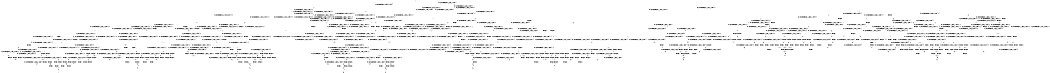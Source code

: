 digraph BCG {
size = "7, 10.5";
center = TRUE;
node [shape = circle];
0 [peripheries = 2];
0 -> 1 [label = "EX !0 !ATOMIC_EXCH_BRANCH (2, +1, TRUE, +0, 2, TRUE) !{}"];
0 -> 2 [label = "EX !2 !ATOMIC_EXCH_BRANCH (1, +0, FALSE, +0, 1, TRUE) !{}"];
0 -> 3 [label = "EX !1 !ATOMIC_EXCH_BRANCH (2, +0, FALSE, +0, 1, TRUE) !{}"];
1 -> 4 [label = "EX !2 !ATOMIC_EXCH_BRANCH (1, +0, FALSE, +0, 1, TRUE) !{0}"];
1 -> 5 [label = "EX !1 !ATOMIC_EXCH_BRANCH (2, +0, FALSE, +0, 1, FALSE) !{0}"];
1 -> 6 [label = "TERMINATE !0"];
2 -> 7 [label = "EX !2 !ATOMIC_EXCH_BRANCH (1, +0, FALSE, +0, 1, TRUE) !{0, 1, 2}"];
2 -> 8 [label = "EX !0 !ATOMIC_EXCH_BRANCH (2, +1, TRUE, +0, 2, TRUE) !{0, 1, 2}"];
2 -> 9 [label = "EX !1 !ATOMIC_EXCH_BRANCH (2, +0, FALSE, +0, 1, TRUE) !{0, 1, 2}"];
2 -> 10 [label = "EX !0 !ATOMIC_EXCH_BRANCH (2, +1, TRUE, +0, 2, TRUE) !{0, 1, 2}"];
3 -> 11 [label = "EX !1 !ATOMIC_EXCH_BRANCH (2, +0, FALSE, +0, 1, TRUE) !{0, 1}"];
3 -> 12 [label = "EX !0 !ATOMIC_EXCH_BRANCH (2, +1, TRUE, +0, 2, TRUE) !{0, 1}"];
3 -> 13 [label = "EX !2 !ATOMIC_EXCH_BRANCH (1, +0, FALSE, +0, 1, TRUE) !{0, 1}"];
3 -> 14 [label = "EX !0 !ATOMIC_EXCH_BRANCH (2, +1, TRUE, +0, 2, TRUE) !{0, 1}"];
4 -> 15 [label = "EX !2 !ATOMIC_EXCH_BRANCH (1, +0, FALSE, +0, 1, TRUE) !{0, 1, 2}"];
4 -> 16 [label = "EX !1 !ATOMIC_EXCH_BRANCH (2, +0, FALSE, +0, 1, FALSE) !{0, 1, 2}"];
4 -> 17 [label = "TERMINATE !0"];
5 -> 18 [label = "EX !1 !ATOMIC_EXCH_BRANCH (1, +1, TRUE, +0, 3, TRUE) !{0, 1}"];
5 -> 19 [label = "EX !2 !ATOMIC_EXCH_BRANCH (1, +0, FALSE, +0, 1, TRUE) !{0, 1}"];
5 -> 20 [label = "TERMINATE !0"];
6 -> 21 [label = "EX !2 !ATOMIC_EXCH_BRANCH (1, +0, FALSE, +0, 1, TRUE) !{}"];
6 -> 22 [label = "EX !1 !ATOMIC_EXCH_BRANCH (2, +0, FALSE, +0, 1, FALSE) !{}"];
7 -> 7 [label = "EX !2 !ATOMIC_EXCH_BRANCH (1, +0, FALSE, +0, 1, TRUE) !{0, 1, 2}"];
7 -> 8 [label = "EX !0 !ATOMIC_EXCH_BRANCH (2, +1, TRUE, +0, 2, TRUE) !{0, 1, 2}"];
7 -> 9 [label = "EX !1 !ATOMIC_EXCH_BRANCH (2, +0, FALSE, +0, 1, TRUE) !{0, 1, 2}"];
7 -> 10 [label = "EX !0 !ATOMIC_EXCH_BRANCH (2, +1, TRUE, +0, 2, TRUE) !{0, 1, 2}"];
8 -> 15 [label = "EX !2 !ATOMIC_EXCH_BRANCH (1, +0, FALSE, +0, 1, TRUE) !{0, 1, 2}"];
8 -> 16 [label = "EX !1 !ATOMIC_EXCH_BRANCH (2, +0, FALSE, +0, 1, FALSE) !{0, 1, 2}"];
8 -> 17 [label = "TERMINATE !0"];
9 -> 9 [label = "EX !1 !ATOMIC_EXCH_BRANCH (2, +0, FALSE, +0, 1, TRUE) !{0, 1, 2}"];
9 -> 23 [label = "EX !2 !ATOMIC_EXCH_BRANCH (1, +0, FALSE, +0, 1, TRUE) !{0, 1, 2}"];
9 -> 24 [label = "EX !0 !ATOMIC_EXCH_BRANCH (2, +1, TRUE, +0, 2, TRUE) !{0, 1, 2}"];
9 -> 25 [label = "EX !0 !ATOMIC_EXCH_BRANCH (2, +1, TRUE, +0, 2, TRUE) !{0, 1, 2}"];
10 -> 26 [label = "EX !1 !ATOMIC_EXCH_BRANCH (2, +0, FALSE, +0, 1, FALSE) !{0, 1, 2}"];
10 -> 27 [label = "EX !2 !ATOMIC_EXCH_BRANCH (1, +0, FALSE, +0, 1, TRUE) !{0, 1, 2}"];
10 -> 28 [label = "EX !1 !ATOMIC_EXCH_BRANCH (2, +0, FALSE, +0, 1, FALSE) !{0, 1, 2}"];
10 -> 29 [label = "TERMINATE !0"];
11 -> 11 [label = "EX !1 !ATOMIC_EXCH_BRANCH (2, +0, FALSE, +0, 1, TRUE) !{0, 1}"];
11 -> 12 [label = "EX !0 !ATOMIC_EXCH_BRANCH (2, +1, TRUE, +0, 2, TRUE) !{0, 1}"];
11 -> 13 [label = "EX !2 !ATOMIC_EXCH_BRANCH (1, +0, FALSE, +0, 1, TRUE) !{0, 1}"];
11 -> 14 [label = "EX !0 !ATOMIC_EXCH_BRANCH (2, +1, TRUE, +0, 2, TRUE) !{0, 1}"];
12 -> 30 [label = "EX !1 !ATOMIC_EXCH_BRANCH (2, +0, FALSE, +0, 1, FALSE) !{0, 1}"];
12 -> 31 [label = "EX !2 !ATOMIC_EXCH_BRANCH (1, +0, FALSE, +0, 1, TRUE) !{0, 1}"];
12 -> 32 [label = "TERMINATE !0"];
13 -> 9 [label = "EX !1 !ATOMIC_EXCH_BRANCH (2, +0, FALSE, +0, 1, TRUE) !{0, 1, 2}"];
13 -> 23 [label = "EX !2 !ATOMIC_EXCH_BRANCH (1, +0, FALSE, +0, 1, TRUE) !{0, 1, 2}"];
13 -> 24 [label = "EX !0 !ATOMIC_EXCH_BRANCH (2, +1, TRUE, +0, 2, TRUE) !{0, 1, 2}"];
13 -> 25 [label = "EX !0 !ATOMIC_EXCH_BRANCH (2, +1, TRUE, +0, 2, TRUE) !{0, 1, 2}"];
14 -> 33 [label = "EX !1 !ATOMIC_EXCH_BRANCH (2, +0, FALSE, +0, 1, FALSE) !{0, 1}"];
14 -> 34 [label = "EX !1 !ATOMIC_EXCH_BRANCH (2, +0, FALSE, +0, 1, FALSE) !{0, 1}"];
14 -> 35 [label = "EX !2 !ATOMIC_EXCH_BRANCH (1, +0, FALSE, +0, 1, TRUE) !{0, 1}"];
14 -> 36 [label = "TERMINATE !0"];
15 -> 15 [label = "EX !2 !ATOMIC_EXCH_BRANCH (1, +0, FALSE, +0, 1, TRUE) !{0, 1, 2}"];
15 -> 16 [label = "EX !1 !ATOMIC_EXCH_BRANCH (2, +0, FALSE, +0, 1, FALSE) !{0, 1, 2}"];
15 -> 17 [label = "TERMINATE !0"];
16 -> 37 [label = "EX !1 !ATOMIC_EXCH_BRANCH (1, +1, TRUE, +0, 3, TRUE) !{0, 1, 2}"];
16 -> 38 [label = "EX !2 !ATOMIC_EXCH_BRANCH (1, +0, FALSE, +0, 1, TRUE) !{0, 1, 2}"];
16 -> 39 [label = "TERMINATE !0"];
17 -> 40 [label = "EX !2 !ATOMIC_EXCH_BRANCH (1, +0, FALSE, +0, 1, TRUE) !{1, 2}"];
17 -> 41 [label = "EX !1 !ATOMIC_EXCH_BRANCH (2, +0, FALSE, +0, 1, FALSE) !{1, 2}"];
17 -> 42 [label = "EX !1 !ATOMIC_EXCH_BRANCH (2, +0, FALSE, +0, 1, FALSE) !{1, 2}"];
18 -> 43 [label = "EX !2 !ATOMIC_EXCH_BRANCH (1, +0, FALSE, +0, 1, FALSE) !{0, 1}"];
18 -> 44 [label = "TERMINATE !0"];
18 -> 45 [label = "TERMINATE !1"];
19 -> 37 [label = "EX !1 !ATOMIC_EXCH_BRANCH (1, +1, TRUE, +0, 3, TRUE) !{0, 1, 2}"];
19 -> 38 [label = "EX !2 !ATOMIC_EXCH_BRANCH (1, +0, FALSE, +0, 1, TRUE) !{0, 1, 2}"];
19 -> 39 [label = "TERMINATE !0"];
20 -> 46 [label = "EX !1 !ATOMIC_EXCH_BRANCH (1, +1, TRUE, +0, 3, TRUE) !{1}"];
20 -> 47 [label = "EX !2 !ATOMIC_EXCH_BRANCH (1, +0, FALSE, +0, 1, TRUE) !{1}"];
20 -> 48 [label = "EX !1 !ATOMIC_EXCH_BRANCH (1, +1, TRUE, +0, 3, TRUE) !{1}"];
21 -> 40 [label = "EX !2 !ATOMIC_EXCH_BRANCH (1, +0, FALSE, +0, 1, TRUE) !{1, 2}"];
21 -> 41 [label = "EX !1 !ATOMIC_EXCH_BRANCH (2, +0, FALSE, +0, 1, FALSE) !{1, 2}"];
21 -> 42 [label = "EX !1 !ATOMIC_EXCH_BRANCH (2, +0, FALSE, +0, 1, FALSE) !{1, 2}"];
22 -> 46 [label = "EX !1 !ATOMIC_EXCH_BRANCH (1, +1, TRUE, +0, 3, TRUE) !{1}"];
22 -> 47 [label = "EX !2 !ATOMIC_EXCH_BRANCH (1, +0, FALSE, +0, 1, TRUE) !{1}"];
22 -> 48 [label = "EX !1 !ATOMIC_EXCH_BRANCH (1, +1, TRUE, +0, 3, TRUE) !{1}"];
23 -> 9 [label = "EX !1 !ATOMIC_EXCH_BRANCH (2, +0, FALSE, +0, 1, TRUE) !{0, 1, 2}"];
23 -> 23 [label = "EX !2 !ATOMIC_EXCH_BRANCH (1, +0, FALSE, +0, 1, TRUE) !{0, 1, 2}"];
23 -> 24 [label = "EX !0 !ATOMIC_EXCH_BRANCH (2, +1, TRUE, +0, 2, TRUE) !{0, 1, 2}"];
23 -> 25 [label = "EX !0 !ATOMIC_EXCH_BRANCH (2, +1, TRUE, +0, 2, TRUE) !{0, 1, 2}"];
24 -> 16 [label = "EX !1 !ATOMIC_EXCH_BRANCH (2, +0, FALSE, +0, 1, FALSE) !{0, 1, 2}"];
24 -> 49 [label = "EX !2 !ATOMIC_EXCH_BRANCH (1, +0, FALSE, +0, 1, TRUE) !{0, 1, 2}"];
24 -> 50 [label = "TERMINATE !0"];
25 -> 26 [label = "EX !1 !ATOMIC_EXCH_BRANCH (2, +0, FALSE, +0, 1, FALSE) !{0, 1, 2}"];
25 -> 28 [label = "EX !1 !ATOMIC_EXCH_BRANCH (2, +0, FALSE, +0, 1, FALSE) !{0, 1, 2}"];
25 -> 51 [label = "EX !2 !ATOMIC_EXCH_BRANCH (1, +0, FALSE, +0, 1, TRUE) !{0, 1, 2}"];
25 -> 52 [label = "TERMINATE !0"];
26 -> 53 [label = "EX !2 !ATOMIC_EXCH_BRANCH (1, +0, FALSE, +0, 1, TRUE) !{0, 1, 2}"];
26 -> 54 [label = "EX !1 !ATOMIC_EXCH_BRANCH (1, +1, TRUE, +0, 3, TRUE) !{0, 1, 2}"];
26 -> 55 [label = "EX !2 !ATOMIC_EXCH_BRANCH (1, +0, FALSE, +0, 1, TRUE) !{0, 1, 2}"];
26 -> 56 [label = "TERMINATE !0"];
27 -> 26 [label = "EX !1 !ATOMIC_EXCH_BRANCH (2, +0, FALSE, +0, 1, FALSE) !{0, 1, 2}"];
27 -> 27 [label = "EX !2 !ATOMIC_EXCH_BRANCH (1, +0, FALSE, +0, 1, TRUE) !{0, 1, 2}"];
27 -> 28 [label = "EX !1 !ATOMIC_EXCH_BRANCH (2, +0, FALSE, +0, 1, FALSE) !{0, 1, 2}"];
27 -> 29 [label = "TERMINATE !0"];
28 -> 54 [label = "EX !1 !ATOMIC_EXCH_BRANCH (1, +1, TRUE, +0, 3, TRUE) !{0, 1, 2}"];
28 -> 57 [label = "EX !1 !ATOMIC_EXCH_BRANCH (1, +1, TRUE, +0, 3, TRUE) !{0, 1, 2}"];
28 -> 58 [label = "EX !2 !ATOMIC_EXCH_BRANCH (1, +0, FALSE, +0, 1, TRUE) !{0, 1, 2}"];
28 -> 59 [label = "TERMINATE !0"];
29 -> 60 [label = "EX !2 !ATOMIC_EXCH_BRANCH (1, +0, FALSE, +0, 1, TRUE) !{1, 2}"];
29 -> 61 [label = "EX !1 !ATOMIC_EXCH_BRANCH (2, +0, FALSE, +0, 1, FALSE) !{1, 2}"];
30 -> 18 [label = "EX !1 !ATOMIC_EXCH_BRANCH (1, +1, TRUE, +0, 3, TRUE) !{0, 1}"];
30 -> 19 [label = "EX !2 !ATOMIC_EXCH_BRANCH (1, +0, FALSE, +0, 1, TRUE) !{0, 1}"];
30 -> 20 [label = "TERMINATE !0"];
31 -> 16 [label = "EX !1 !ATOMIC_EXCH_BRANCH (2, +0, FALSE, +0, 1, FALSE) !{0, 1, 2}"];
31 -> 49 [label = "EX !2 !ATOMIC_EXCH_BRANCH (1, +0, FALSE, +0, 1, TRUE) !{0, 1, 2}"];
31 -> 50 [label = "TERMINATE !0"];
32 -> 62 [label = "EX !1 !ATOMIC_EXCH_BRANCH (2, +0, FALSE, +0, 1, FALSE) !{1}"];
32 -> 63 [label = "EX !2 !ATOMIC_EXCH_BRANCH (1, +0, FALSE, +0, 1, TRUE) !{1}"];
32 -> 64 [label = "EX !1 !ATOMIC_EXCH_BRANCH (2, +0, FALSE, +0, 1, FALSE) !{1}"];
33 -> 65 [label = "EX !1 !ATOMIC_EXCH_BRANCH (1, +1, TRUE, +0, 3, TRUE) !{0, 1}"];
33 -> 66 [label = "EX !2 !ATOMIC_EXCH_BRANCH (1, +0, FALSE, +0, 1, TRUE) !{0, 1}"];
33 -> 67 [label = "TERMINATE !0"];
34 -> 65 [label = "EX !1 !ATOMIC_EXCH_BRANCH (1, +1, TRUE, +0, 3, TRUE) !{0, 1}"];
34 -> 68 [label = "EX !1 !ATOMIC_EXCH_BRANCH (1, +1, TRUE, +0, 3, TRUE) !{0, 1}"];
34 -> 69 [label = "EX !2 !ATOMIC_EXCH_BRANCH (1, +0, FALSE, +0, 1, TRUE) !{0, 1}"];
34 -> 70 [label = "TERMINATE !0"];
35 -> 71 [label = "EX !1 !ATOMIC_EXCH_BRANCH (2, +0, FALSE, +0, 1, FALSE) !{0, 1, 2}"];
35 -> 72 [label = "EX !2 !ATOMIC_EXCH_BRANCH (1, +0, FALSE, +0, 1, TRUE) !{0, 1, 2}"];
35 -> 73 [label = "TERMINATE !0"];
36 -> 74 [label = "EX !1 !ATOMIC_EXCH_BRANCH (2, +0, FALSE, +0, 1, FALSE) !{1}"];
36 -> 75 [label = "EX !2 !ATOMIC_EXCH_BRANCH (1, +0, FALSE, +0, 1, TRUE) !{1}"];
37 -> 76 [label = "EX !2 !ATOMIC_EXCH_BRANCH (1, +0, FALSE, +0, 1, FALSE) !{0, 1, 2}"];
37 -> 77 [label = "TERMINATE !0"];
37 -> 78 [label = "TERMINATE !1"];
38 -> 37 [label = "EX !1 !ATOMIC_EXCH_BRANCH (1, +1, TRUE, +0, 3, TRUE) !{0, 1, 2}"];
38 -> 38 [label = "EX !2 !ATOMIC_EXCH_BRANCH (1, +0, FALSE, +0, 1, TRUE) !{0, 1, 2}"];
38 -> 39 [label = "TERMINATE !0"];
39 -> 79 [label = "EX !1 !ATOMIC_EXCH_BRANCH (1, +1, TRUE, +0, 3, TRUE) !{1, 2}"];
39 -> 80 [label = "EX !2 !ATOMIC_EXCH_BRANCH (1, +0, FALSE, +0, 1, TRUE) !{1, 2}"];
39 -> 81 [label = "EX !1 !ATOMIC_EXCH_BRANCH (1, +1, TRUE, +0, 3, TRUE) !{1, 2}"];
40 -> 40 [label = "EX !2 !ATOMIC_EXCH_BRANCH (1, +0, FALSE, +0, 1, TRUE) !{1, 2}"];
40 -> 41 [label = "EX !1 !ATOMIC_EXCH_BRANCH (2, +0, FALSE, +0, 1, FALSE) !{1, 2}"];
40 -> 42 [label = "EX !1 !ATOMIC_EXCH_BRANCH (2, +0, FALSE, +0, 1, FALSE) !{1, 2}"];
41 -> 79 [label = "EX !1 !ATOMIC_EXCH_BRANCH (1, +1, TRUE, +0, 3, TRUE) !{1, 2}"];
41 -> 80 [label = "EX !2 !ATOMIC_EXCH_BRANCH (1, +0, FALSE, +0, 1, TRUE) !{1, 2}"];
41 -> 81 [label = "EX !1 !ATOMIC_EXCH_BRANCH (1, +1, TRUE, +0, 3, TRUE) !{1, 2}"];
42 -> 82 [label = "EX !2 !ATOMIC_EXCH_BRANCH (1, +0, FALSE, +0, 1, TRUE) !{1, 2}"];
42 -> 81 [label = "EX !1 !ATOMIC_EXCH_BRANCH (1, +1, TRUE, +0, 3, TRUE) !{1, 2}"];
42 -> 83 [label = "EX !2 !ATOMIC_EXCH_BRANCH (1, +0, FALSE, +0, 1, TRUE) !{1, 2}"];
43 -> 84 [label = "TERMINATE !0"];
43 -> 85 [label = "TERMINATE !2"];
43 -> 86 [label = "TERMINATE !1"];
44 -> 87 [label = "EX !2 !ATOMIC_EXCH_BRANCH (1, +0, FALSE, +0, 1, FALSE) !{1}"];
44 -> 88 [label = "TERMINATE !1"];
45 -> 89 [label = "EX !2 !ATOMIC_EXCH_BRANCH (1, +0, FALSE, +0, 1, FALSE) !{0}"];
45 -> 88 [label = "TERMINATE !0"];
46 -> 87 [label = "EX !2 !ATOMIC_EXCH_BRANCH (1, +0, FALSE, +0, 1, FALSE) !{1}"];
46 -> 88 [label = "TERMINATE !1"];
47 -> 79 [label = "EX !1 !ATOMIC_EXCH_BRANCH (1, +1, TRUE, +0, 3, TRUE) !{1, 2}"];
47 -> 80 [label = "EX !2 !ATOMIC_EXCH_BRANCH (1, +0, FALSE, +0, 1, TRUE) !{1, 2}"];
47 -> 81 [label = "EX !1 !ATOMIC_EXCH_BRANCH (1, +1, TRUE, +0, 3, TRUE) !{1, 2}"];
48 -> 90 [label = "EX !2 !ATOMIC_EXCH_BRANCH (1, +0, FALSE, +0, 1, FALSE) !{1}"];
48 -> 91 [label = "TERMINATE !1"];
49 -> 16 [label = "EX !1 !ATOMIC_EXCH_BRANCH (2, +0, FALSE, +0, 1, FALSE) !{0, 1, 2}"];
49 -> 49 [label = "EX !2 !ATOMIC_EXCH_BRANCH (1, +0, FALSE, +0, 1, TRUE) !{0, 1, 2}"];
49 -> 50 [label = "TERMINATE !0"];
50 -> 41 [label = "EX !1 !ATOMIC_EXCH_BRANCH (2, +0, FALSE, +0, 1, FALSE) !{1, 2}"];
50 -> 92 [label = "EX !2 !ATOMIC_EXCH_BRANCH (1, +0, FALSE, +0, 1, TRUE) !{1, 2}"];
50 -> 42 [label = "EX !1 !ATOMIC_EXCH_BRANCH (2, +0, FALSE, +0, 1, FALSE) !{1, 2}"];
51 -> 26 [label = "EX !1 !ATOMIC_EXCH_BRANCH (2, +0, FALSE, +0, 1, FALSE) !{0, 1, 2}"];
51 -> 28 [label = "EX !1 !ATOMIC_EXCH_BRANCH (2, +0, FALSE, +0, 1, FALSE) !{0, 1, 2}"];
51 -> 51 [label = "EX !2 !ATOMIC_EXCH_BRANCH (1, +0, FALSE, +0, 1, TRUE) !{0, 1, 2}"];
51 -> 52 [label = "TERMINATE !0"];
52 -> 61 [label = "EX !1 !ATOMIC_EXCH_BRANCH (2, +0, FALSE, +0, 1, FALSE) !{1, 2}"];
52 -> 93 [label = "EX !2 !ATOMIC_EXCH_BRANCH (1, +0, FALSE, +0, 1, TRUE) !{1, 2}"];
53 -> 94 [label = "EX !1 !ATOMIC_EXCH_BRANCH (1, +1, TRUE, +0, 3, TRUE) !{0, 1, 2}"];
53 -> 53 [label = "EX !2 !ATOMIC_EXCH_BRANCH (1, +0, FALSE, +0, 1, TRUE) !{0, 1, 2}"];
53 -> 95 [label = "TERMINATE !0"];
54 -> 96 [label = "EX !2 !ATOMIC_EXCH_BRANCH (1, +0, FALSE, +0, 1, FALSE) !{0, 1, 2}"];
54 -> 97 [label = "EX !2 !ATOMIC_EXCH_BRANCH (1, +0, FALSE, +0, 1, FALSE) !{0, 1, 2}"];
54 -> 98 [label = "TERMINATE !0"];
54 -> 99 [label = "TERMINATE !1"];
55 -> 53 [label = "EX !2 !ATOMIC_EXCH_BRANCH (1, +0, FALSE, +0, 1, TRUE) !{0, 1, 2}"];
55 -> 54 [label = "EX !1 !ATOMIC_EXCH_BRANCH (1, +1, TRUE, +0, 3, TRUE) !{0, 1, 2}"];
55 -> 55 [label = "EX !2 !ATOMIC_EXCH_BRANCH (1, +0, FALSE, +0, 1, TRUE) !{0, 1, 2}"];
55 -> 56 [label = "TERMINATE !0"];
56 -> 100 [label = "EX !1 !ATOMIC_EXCH_BRANCH (1, +1, TRUE, +0, 3, TRUE) !{1, 2}"];
56 -> 101 [label = "EX !2 !ATOMIC_EXCH_BRANCH (1, +0, FALSE, +0, 1, TRUE) !{1, 2}"];
57 -> 102 [label = "EX !2 !ATOMIC_EXCH_BRANCH (1, +0, FALSE, +0, 1, FALSE) !{0, 1, 2}"];
57 -> 103 [label = "TERMINATE !0"];
57 -> 104 [label = "TERMINATE !1"];
58 -> 54 [label = "EX !1 !ATOMIC_EXCH_BRANCH (1, +1, TRUE, +0, 3, TRUE) !{0, 1, 2}"];
58 -> 57 [label = "EX !1 !ATOMIC_EXCH_BRANCH (1, +1, TRUE, +0, 3, TRUE) !{0, 1, 2}"];
58 -> 58 [label = "EX !2 !ATOMIC_EXCH_BRANCH (1, +0, FALSE, +0, 1, TRUE) !{0, 1, 2}"];
58 -> 59 [label = "TERMINATE !0"];
59 -> 105 [label = "EX !1 !ATOMIC_EXCH_BRANCH (1, +1, TRUE, +0, 3, TRUE) !{1, 2}"];
59 -> 106 [label = "EX !2 !ATOMIC_EXCH_BRANCH (1, +0, FALSE, +0, 1, TRUE) !{1, 2}"];
60 -> 60 [label = "EX !2 !ATOMIC_EXCH_BRANCH (1, +0, FALSE, +0, 1, TRUE) !{1, 2}"];
60 -> 61 [label = "EX !1 !ATOMIC_EXCH_BRANCH (2, +0, FALSE, +0, 1, FALSE) !{1, 2}"];
61 -> 105 [label = "EX !1 !ATOMIC_EXCH_BRANCH (1, +1, TRUE, +0, 3, TRUE) !{1, 2}"];
61 -> 106 [label = "EX !2 !ATOMIC_EXCH_BRANCH (1, +0, FALSE, +0, 1, TRUE) !{1, 2}"];
62 -> 46 [label = "EX !1 !ATOMIC_EXCH_BRANCH (1, +1, TRUE, +0, 3, TRUE) !{1}"];
62 -> 47 [label = "EX !2 !ATOMIC_EXCH_BRANCH (1, +0, FALSE, +0, 1, TRUE) !{1}"];
62 -> 48 [label = "EX !1 !ATOMIC_EXCH_BRANCH (1, +1, TRUE, +0, 3, TRUE) !{1}"];
63 -> 41 [label = "EX !1 !ATOMIC_EXCH_BRANCH (2, +0, FALSE, +0, 1, FALSE) !{1, 2}"];
63 -> 92 [label = "EX !2 !ATOMIC_EXCH_BRANCH (1, +0, FALSE, +0, 1, TRUE) !{1, 2}"];
63 -> 42 [label = "EX !1 !ATOMIC_EXCH_BRANCH (2, +0, FALSE, +0, 1, FALSE) !{1, 2}"];
64 -> 107 [label = "EX !2 !ATOMIC_EXCH_BRANCH (1, +0, FALSE, +0, 1, TRUE) !{1}"];
64 -> 48 [label = "EX !1 !ATOMIC_EXCH_BRANCH (1, +1, TRUE, +0, 3, TRUE) !{1}"];
65 -> 108 [label = "EX !2 !ATOMIC_EXCH_BRANCH (1, +0, FALSE, +0, 1, FALSE) !{0, 1}"];
65 -> 109 [label = "TERMINATE !0"];
65 -> 110 [label = "TERMINATE !1"];
66 -> 111 [label = "EX !1 !ATOMIC_EXCH_BRANCH (1, +1, TRUE, +0, 3, TRUE) !{0, 1, 2}"];
66 -> 112 [label = "EX !2 !ATOMIC_EXCH_BRANCH (1, +0, FALSE, +0, 1, TRUE) !{0, 1, 2}"];
66 -> 113 [label = "TERMINATE !0"];
67 -> 114 [label = "EX !1 !ATOMIC_EXCH_BRANCH (1, +1, TRUE, +0, 3, TRUE) !{1}"];
67 -> 115 [label = "EX !2 !ATOMIC_EXCH_BRANCH (1, +0, FALSE, +0, 1, TRUE) !{1}"];
68 -> 116 [label = "EX !2 !ATOMIC_EXCH_BRANCH (1, +0, FALSE, +0, 1, FALSE) !{0, 1}"];
68 -> 117 [label = "TERMINATE !0"];
68 -> 118 [label = "TERMINATE !1"];
69 -> 119 [label = "EX !1 !ATOMIC_EXCH_BRANCH (1, +1, TRUE, +0, 3, TRUE) !{0, 1, 2}"];
69 -> 120 [label = "EX !2 !ATOMIC_EXCH_BRANCH (1, +0, FALSE, +0, 1, TRUE) !{0, 1, 2}"];
69 -> 121 [label = "TERMINATE !0"];
70 -> 122 [label = "EX !1 !ATOMIC_EXCH_BRANCH (1, +1, TRUE, +0, 3, TRUE) !{1}"];
70 -> 123 [label = "EX !2 !ATOMIC_EXCH_BRANCH (1, +0, FALSE, +0, 1, TRUE) !{1}"];
71 -> 119 [label = "EX !1 !ATOMIC_EXCH_BRANCH (1, +1, TRUE, +0, 3, TRUE) !{0, 1, 2}"];
71 -> 120 [label = "EX !2 !ATOMIC_EXCH_BRANCH (1, +0, FALSE, +0, 1, TRUE) !{0, 1, 2}"];
71 -> 121 [label = "TERMINATE !0"];
72 -> 71 [label = "EX !1 !ATOMIC_EXCH_BRANCH (2, +0, FALSE, +0, 1, FALSE) !{0, 1, 2}"];
72 -> 72 [label = "EX !2 !ATOMIC_EXCH_BRANCH (1, +0, FALSE, +0, 1, TRUE) !{0, 1, 2}"];
72 -> 73 [label = "TERMINATE !0"];
73 -> 124 [label = "EX !1 !ATOMIC_EXCH_BRANCH (2, +0, FALSE, +0, 1, FALSE) !{1, 2}"];
73 -> 125 [label = "EX !2 !ATOMIC_EXCH_BRANCH (1, +0, FALSE, +0, 1, TRUE) !{1, 2}"];
74 -> 122 [label = "EX !1 !ATOMIC_EXCH_BRANCH (1, +1, TRUE, +0, 3, TRUE) !{1}"];
74 -> 123 [label = "EX !2 !ATOMIC_EXCH_BRANCH (1, +0, FALSE, +0, 1, TRUE) !{1}"];
75 -> 124 [label = "EX !1 !ATOMIC_EXCH_BRANCH (2, +0, FALSE, +0, 1, FALSE) !{1, 2}"];
75 -> 125 [label = "EX !2 !ATOMIC_EXCH_BRANCH (1, +0, FALSE, +0, 1, TRUE) !{1, 2}"];
76 -> 84 [label = "TERMINATE !0"];
76 -> 85 [label = "TERMINATE !2"];
76 -> 86 [label = "TERMINATE !1"];
77 -> 126 [label = "EX !2 !ATOMIC_EXCH_BRANCH (1, +0, FALSE, +0, 1, FALSE) !{1, 2}"];
77 -> 127 [label = "TERMINATE !1"];
78 -> 128 [label = "EX !2 !ATOMIC_EXCH_BRANCH (1, +0, FALSE, +0, 1, FALSE) !{0, 2}"];
78 -> 127 [label = "TERMINATE !0"];
79 -> 126 [label = "EX !2 !ATOMIC_EXCH_BRANCH (1, +0, FALSE, +0, 1, FALSE) !{1, 2}"];
79 -> 127 [label = "TERMINATE !1"];
80 -> 79 [label = "EX !1 !ATOMIC_EXCH_BRANCH (1, +1, TRUE, +0, 3, TRUE) !{1, 2}"];
80 -> 80 [label = "EX !2 !ATOMIC_EXCH_BRANCH (1, +0, FALSE, +0, 1, TRUE) !{1, 2}"];
80 -> 81 [label = "EX !1 !ATOMIC_EXCH_BRANCH (1, +1, TRUE, +0, 3, TRUE) !{1, 2}"];
81 -> 129 [label = "EX !2 !ATOMIC_EXCH_BRANCH (1, +0, FALSE, +0, 1, FALSE) !{1, 2}"];
81 -> 130 [label = "EX !2 !ATOMIC_EXCH_BRANCH (1, +0, FALSE, +0, 1, FALSE) !{1, 2}"];
81 -> 131 [label = "TERMINATE !1"];
82 -> 132 [label = "EX !1 !ATOMIC_EXCH_BRANCH (1, +1, TRUE, +0, 3, TRUE) !{1, 2}"];
82 -> 82 [label = "EX !2 !ATOMIC_EXCH_BRANCH (1, +0, FALSE, +0, 1, TRUE) !{1, 2}"];
82 -> 81 [label = "EX !1 !ATOMIC_EXCH_BRANCH (1, +1, TRUE, +0, 3, TRUE) !{1, 2}"];
83 -> 82 [label = "EX !2 !ATOMIC_EXCH_BRANCH (1, +0, FALSE, +0, 1, TRUE) !{1, 2}"];
83 -> 81 [label = "EX !1 !ATOMIC_EXCH_BRANCH (1, +1, TRUE, +0, 3, TRUE) !{1, 2}"];
83 -> 83 [label = "EX !2 !ATOMIC_EXCH_BRANCH (1, +0, FALSE, +0, 1, TRUE) !{1, 2}"];
84 -> 133 [label = "TERMINATE !2"];
84 -> 134 [label = "TERMINATE !1"];
85 -> 133 [label = "TERMINATE !0"];
85 -> 135 [label = "TERMINATE !1"];
86 -> 134 [label = "TERMINATE !0"];
86 -> 135 [label = "TERMINATE !2"];
87 -> 133 [label = "TERMINATE !2"];
87 -> 134 [label = "TERMINATE !1"];
88 -> 136 [label = "EX !2 !ATOMIC_EXCH_BRANCH (1, +0, FALSE, +0, 1, FALSE) !{}"];
89 -> 134 [label = "TERMINATE !0"];
89 -> 135 [label = "TERMINATE !2"];
90 -> 137 [label = "TERMINATE !2"];
90 -> 138 [label = "TERMINATE !1"];
91 -> 139 [label = "EX !2 !ATOMIC_EXCH_BRANCH (1, +0, FALSE, +0, 1, FALSE) !{}"];
92 -> 41 [label = "EX !1 !ATOMIC_EXCH_BRANCH (2, +0, FALSE, +0, 1, FALSE) !{1, 2}"];
92 -> 92 [label = "EX !2 !ATOMIC_EXCH_BRANCH (1, +0, FALSE, +0, 1, TRUE) !{1, 2}"];
92 -> 42 [label = "EX !1 !ATOMIC_EXCH_BRANCH (2, +0, FALSE, +0, 1, FALSE) !{1, 2}"];
93 -> 61 [label = "EX !1 !ATOMIC_EXCH_BRANCH (2, +0, FALSE, +0, 1, FALSE) !{1, 2}"];
93 -> 93 [label = "EX !2 !ATOMIC_EXCH_BRANCH (1, +0, FALSE, +0, 1, TRUE) !{1, 2}"];
94 -> 96 [label = "EX !2 !ATOMIC_EXCH_BRANCH (1, +0, FALSE, +0, 1, FALSE) !{0, 1, 2}"];
94 -> 140 [label = "TERMINATE !0"];
94 -> 141 [label = "TERMINATE !1"];
95 -> 142 [label = "EX !1 !ATOMIC_EXCH_BRANCH (1, +1, TRUE, +0, 3, TRUE) !{1, 2}"];
95 -> 143 [label = "EX !2 !ATOMIC_EXCH_BRANCH (1, +0, FALSE, +0, 1, TRUE) !{1, 2}"];
96 -> 144 [label = "TERMINATE !0"];
96 -> 145 [label = "TERMINATE !2"];
96 -> 146 [label = "TERMINATE !1"];
97 -> 147 [label = "TERMINATE !0"];
97 -> 148 [label = "TERMINATE !2"];
97 -> 149 [label = "TERMINATE !1"];
98 -> 150 [label = "EX !2 !ATOMIC_EXCH_BRANCH (1, +0, FALSE, +0, 1, FALSE) !{1, 2}"];
98 -> 151 [label = "TERMINATE !1"];
99 -> 152 [label = "EX !2 !ATOMIC_EXCH_BRANCH (1, +0, FALSE, +0, 1, FALSE) !{0, 2}"];
99 -> 151 [label = "TERMINATE !0"];
100 -> 150 [label = "EX !2 !ATOMIC_EXCH_BRANCH (1, +0, FALSE, +0, 1, FALSE) !{1, 2}"];
100 -> 151 [label = "TERMINATE !1"];
101 -> 100 [label = "EX !1 !ATOMIC_EXCH_BRANCH (1, +1, TRUE, +0, 3, TRUE) !{1, 2}"];
101 -> 101 [label = "EX !2 !ATOMIC_EXCH_BRANCH (1, +0, FALSE, +0, 1, TRUE) !{1, 2}"];
102 -> 153 [label = "TERMINATE !0"];
102 -> 154 [label = "TERMINATE !2"];
102 -> 155 [label = "TERMINATE !1"];
103 -> 156 [label = "EX !2 !ATOMIC_EXCH_BRANCH (1, +0, FALSE, +0, 1, FALSE) !{1, 2}"];
103 -> 157 [label = "TERMINATE !1"];
104 -> 158 [label = "EX !2 !ATOMIC_EXCH_BRANCH (1, +0, FALSE, +0, 1, FALSE) !{0, 2}"];
104 -> 157 [label = "TERMINATE !0"];
105 -> 156 [label = "EX !2 !ATOMIC_EXCH_BRANCH (1, +0, FALSE, +0, 1, FALSE) !{1, 2}"];
105 -> 157 [label = "TERMINATE !1"];
106 -> 105 [label = "EX !1 !ATOMIC_EXCH_BRANCH (1, +1, TRUE, +0, 3, TRUE) !{1, 2}"];
106 -> 106 [label = "EX !2 !ATOMIC_EXCH_BRANCH (1, +0, FALSE, +0, 1, TRUE) !{1, 2}"];
107 -> 159 [label = "EX !1 !ATOMIC_EXCH_BRANCH (1, +1, TRUE, +0, 3, TRUE) !{1, 2}"];
107 -> 160 [label = "EX !2 !ATOMIC_EXCH_BRANCH (1, +0, FALSE, +0, 1, TRUE) !{1, 2}"];
108 -> 161 [label = "TERMINATE !0"];
108 -> 162 [label = "TERMINATE !2"];
108 -> 163 [label = "TERMINATE !1"];
109 -> 164 [label = "EX !2 !ATOMIC_EXCH_BRANCH (1, +0, FALSE, +0, 1, FALSE) !{1}"];
109 -> 165 [label = "TERMINATE !1"];
110 -> 166 [label = "EX !2 !ATOMIC_EXCH_BRANCH (1, +0, FALSE, +0, 1, FALSE) !{0}"];
110 -> 165 [label = "TERMINATE !0"];
111 -> 167 [label = "EX !2 !ATOMIC_EXCH_BRANCH (1, +0, FALSE, +0, 1, FALSE) !{0, 1, 2}"];
111 -> 168 [label = "TERMINATE !0"];
111 -> 169 [label = "TERMINATE !1"];
112 -> 111 [label = "EX !1 !ATOMIC_EXCH_BRANCH (1, +1, TRUE, +0, 3, TRUE) !{0, 1, 2}"];
112 -> 112 [label = "EX !2 !ATOMIC_EXCH_BRANCH (1, +0, FALSE, +0, 1, TRUE) !{0, 1, 2}"];
112 -> 113 [label = "TERMINATE !0"];
113 -> 170 [label = "EX !1 !ATOMIC_EXCH_BRANCH (1, +1, TRUE, +0, 3, TRUE) !{1, 2}"];
113 -> 171 [label = "EX !2 !ATOMIC_EXCH_BRANCH (1, +0, FALSE, +0, 1, TRUE) !{1, 2}"];
114 -> 164 [label = "EX !2 !ATOMIC_EXCH_BRANCH (1, +0, FALSE, +0, 1, FALSE) !{1}"];
114 -> 165 [label = "TERMINATE !1"];
115 -> 170 [label = "EX !1 !ATOMIC_EXCH_BRANCH (1, +1, TRUE, +0, 3, TRUE) !{1, 2}"];
115 -> 171 [label = "EX !2 !ATOMIC_EXCH_BRANCH (1, +0, FALSE, +0, 1, TRUE) !{1, 2}"];
116 -> 172 [label = "TERMINATE !0"];
116 -> 173 [label = "TERMINATE !2"];
116 -> 174 [label = "TERMINATE !1"];
117 -> 175 [label = "EX !2 !ATOMIC_EXCH_BRANCH (1, +0, FALSE, +0, 1, FALSE) !{1}"];
117 -> 176 [label = "TERMINATE !1"];
118 -> 177 [label = "EX !2 !ATOMIC_EXCH_BRANCH (1, +0, FALSE, +0, 1, FALSE) !{0}"];
118 -> 176 [label = "TERMINATE !0"];
119 -> 178 [label = "EX !2 !ATOMIC_EXCH_BRANCH (1, +0, FALSE, +0, 1, FALSE) !{0, 1, 2}"];
119 -> 179 [label = "TERMINATE !0"];
119 -> 180 [label = "TERMINATE !1"];
120 -> 119 [label = "EX !1 !ATOMIC_EXCH_BRANCH (1, +1, TRUE, +0, 3, TRUE) !{0, 1, 2}"];
120 -> 120 [label = "EX !2 !ATOMIC_EXCH_BRANCH (1, +0, FALSE, +0, 1, TRUE) !{0, 1, 2}"];
120 -> 121 [label = "TERMINATE !0"];
121 -> 181 [label = "EX !1 !ATOMIC_EXCH_BRANCH (1, +1, TRUE, +0, 3, TRUE) !{1, 2}"];
121 -> 182 [label = "EX !2 !ATOMIC_EXCH_BRANCH (1, +0, FALSE, +0, 1, TRUE) !{1, 2}"];
122 -> 175 [label = "EX !2 !ATOMIC_EXCH_BRANCH (1, +0, FALSE, +0, 1, FALSE) !{1}"];
122 -> 176 [label = "TERMINATE !1"];
123 -> 181 [label = "EX !1 !ATOMIC_EXCH_BRANCH (1, +1, TRUE, +0, 3, TRUE) !{1, 2}"];
123 -> 182 [label = "EX !2 !ATOMIC_EXCH_BRANCH (1, +0, FALSE, +0, 1, TRUE) !{1, 2}"];
124 -> 181 [label = "EX !1 !ATOMIC_EXCH_BRANCH (1, +1, TRUE, +0, 3, TRUE) !{1, 2}"];
124 -> 182 [label = "EX !2 !ATOMIC_EXCH_BRANCH (1, +0, FALSE, +0, 1, TRUE) !{1, 2}"];
125 -> 124 [label = "EX !1 !ATOMIC_EXCH_BRANCH (2, +0, FALSE, +0, 1, FALSE) !{1, 2}"];
125 -> 125 [label = "EX !2 !ATOMIC_EXCH_BRANCH (1, +0, FALSE, +0, 1, TRUE) !{1, 2}"];
126 -> 133 [label = "TERMINATE !2"];
126 -> 134 [label = "TERMINATE !1"];
127 -> 183 [label = "EX !2 !ATOMIC_EXCH_BRANCH (1, +0, FALSE, +0, 1, FALSE) !{2}"];
127 -> 184 [label = "EX !2 !ATOMIC_EXCH_BRANCH (1, +0, FALSE, +0, 1, FALSE) !{2}"];
128 -> 134 [label = "TERMINATE !0"];
128 -> 135 [label = "TERMINATE !2"];
129 -> 185 [label = "TERMINATE !2"];
129 -> 186 [label = "TERMINATE !1"];
130 -> 187 [label = "TERMINATE !2"];
130 -> 188 [label = "TERMINATE !1"];
131 -> 189 [label = "EX !2 !ATOMIC_EXCH_BRANCH (1, +0, FALSE, +0, 1, FALSE) !{2}"];
132 -> 129 [label = "EX !2 !ATOMIC_EXCH_BRANCH (1, +0, FALSE, +0, 1, FALSE) !{1, 2}"];
132 -> 190 [label = "TERMINATE !1"];
133 -> 191 [label = "TERMINATE !1"];
134 -> 191 [label = "TERMINATE !2"];
135 -> 191 [label = "TERMINATE !0"];
136 -> 191 [label = "TERMINATE !2"];
137 -> 192 [label = "TERMINATE !1"];
138 -> 192 [label = "TERMINATE !2"];
139 -> 192 [label = "TERMINATE !2"];
140 -> 193 [label = "EX !2 !ATOMIC_EXCH_BRANCH (1, +0, FALSE, +0, 1, FALSE) !{1, 2}"];
140 -> 194 [label = "TERMINATE !1"];
141 -> 195 [label = "EX !2 !ATOMIC_EXCH_BRANCH (1, +0, FALSE, +0, 1, FALSE) !{0, 2}"];
141 -> 194 [label = "TERMINATE !0"];
142 -> 193 [label = "EX !2 !ATOMIC_EXCH_BRANCH (1, +0, FALSE, +0, 1, FALSE) !{1, 2}"];
142 -> 194 [label = "TERMINATE !1"];
143 -> 142 [label = "EX !1 !ATOMIC_EXCH_BRANCH (1, +1, TRUE, +0, 3, TRUE) !{1, 2}"];
143 -> 143 [label = "EX !2 !ATOMIC_EXCH_BRANCH (1, +0, FALSE, +0, 1, TRUE) !{1, 2}"];
144 -> 196 [label = "TERMINATE !2"];
144 -> 197 [label = "TERMINATE !1"];
145 -> 196 [label = "TERMINATE !0"];
145 -> 198 [label = "TERMINATE !1"];
146 -> 197 [label = "TERMINATE !0"];
146 -> 198 [label = "TERMINATE !2"];
147 -> 199 [label = "TERMINATE !2"];
147 -> 200 [label = "TERMINATE !1"];
148 -> 199 [label = "TERMINATE !0"];
148 -> 201 [label = "TERMINATE !1"];
149 -> 200 [label = "TERMINATE !0"];
149 -> 201 [label = "TERMINATE !2"];
150 -> 199 [label = "TERMINATE !2"];
150 -> 200 [label = "TERMINATE !1"];
151 -> 202 [label = "EX !2 !ATOMIC_EXCH_BRANCH (1, +0, FALSE, +0, 1, FALSE) !{2}"];
152 -> 200 [label = "TERMINATE !0"];
152 -> 201 [label = "TERMINATE !2"];
153 -> 203 [label = "TERMINATE !2"];
153 -> 204 [label = "TERMINATE !1"];
154 -> 203 [label = "TERMINATE !0"];
154 -> 205 [label = "TERMINATE !1"];
155 -> 204 [label = "TERMINATE !0"];
155 -> 205 [label = "TERMINATE !2"];
156 -> 203 [label = "TERMINATE !2"];
156 -> 204 [label = "TERMINATE !1"];
157 -> 206 [label = "EX !2 !ATOMIC_EXCH_BRANCH (1, +0, FALSE, +0, 1, FALSE) !{2}"];
158 -> 204 [label = "TERMINATE !0"];
158 -> 205 [label = "TERMINATE !2"];
159 -> 207 [label = "EX !2 !ATOMIC_EXCH_BRANCH (1, +0, FALSE, +0, 1, FALSE) !{1, 2}"];
159 -> 208 [label = "TERMINATE !1"];
160 -> 159 [label = "EX !1 !ATOMIC_EXCH_BRANCH (1, +1, TRUE, +0, 3, TRUE) !{1, 2}"];
160 -> 160 [label = "EX !2 !ATOMIC_EXCH_BRANCH (1, +0, FALSE, +0, 1, TRUE) !{1, 2}"];
161 -> 209 [label = "TERMINATE !2"];
161 -> 210 [label = "TERMINATE !1"];
162 -> 209 [label = "TERMINATE !0"];
162 -> 211 [label = "TERMINATE !1"];
163 -> 210 [label = "TERMINATE !0"];
163 -> 211 [label = "TERMINATE !2"];
164 -> 209 [label = "TERMINATE !2"];
164 -> 210 [label = "TERMINATE !1"];
165 -> 212 [label = "EX !2 !ATOMIC_EXCH_BRANCH (1, +0, FALSE, +0, 1, FALSE) !{}"];
166 -> 210 [label = "TERMINATE !0"];
166 -> 211 [label = "TERMINATE !2"];
167 -> 161 [label = "TERMINATE !0"];
167 -> 162 [label = "TERMINATE !2"];
167 -> 163 [label = "TERMINATE !1"];
168 -> 213 [label = "EX !2 !ATOMIC_EXCH_BRANCH (1, +0, FALSE, +0, 1, FALSE) !{1, 2}"];
168 -> 214 [label = "TERMINATE !1"];
169 -> 215 [label = "EX !2 !ATOMIC_EXCH_BRANCH (1, +0, FALSE, +0, 1, FALSE) !{0, 2}"];
169 -> 214 [label = "TERMINATE !0"];
170 -> 213 [label = "EX !2 !ATOMIC_EXCH_BRANCH (1, +0, FALSE, +0, 1, FALSE) !{1, 2}"];
170 -> 214 [label = "TERMINATE !1"];
171 -> 170 [label = "EX !1 !ATOMIC_EXCH_BRANCH (1, +1, TRUE, +0, 3, TRUE) !{1, 2}"];
171 -> 171 [label = "EX !2 !ATOMIC_EXCH_BRANCH (1, +0, FALSE, +0, 1, TRUE) !{1, 2}"];
172 -> 216 [label = "TERMINATE !2"];
172 -> 217 [label = "TERMINATE !1"];
173 -> 216 [label = "TERMINATE !0"];
173 -> 218 [label = "TERMINATE !1"];
174 -> 217 [label = "TERMINATE !0"];
174 -> 218 [label = "TERMINATE !2"];
175 -> 216 [label = "TERMINATE !2"];
175 -> 217 [label = "TERMINATE !1"];
176 -> 219 [label = "EX !2 !ATOMIC_EXCH_BRANCH (1, +0, FALSE, +0, 1, FALSE) !{}"];
177 -> 217 [label = "TERMINATE !0"];
177 -> 218 [label = "TERMINATE !2"];
178 -> 172 [label = "TERMINATE !0"];
178 -> 173 [label = "TERMINATE !2"];
178 -> 174 [label = "TERMINATE !1"];
179 -> 220 [label = "EX !2 !ATOMIC_EXCH_BRANCH (1, +0, FALSE, +0, 1, FALSE) !{1, 2}"];
179 -> 221 [label = "TERMINATE !1"];
180 -> 222 [label = "EX !2 !ATOMIC_EXCH_BRANCH (1, +0, FALSE, +0, 1, FALSE) !{0, 2}"];
180 -> 221 [label = "TERMINATE !0"];
181 -> 220 [label = "EX !2 !ATOMIC_EXCH_BRANCH (1, +0, FALSE, +0, 1, FALSE) !{1, 2}"];
181 -> 221 [label = "TERMINATE !1"];
182 -> 181 [label = "EX !1 !ATOMIC_EXCH_BRANCH (1, +1, TRUE, +0, 3, TRUE) !{1, 2}"];
182 -> 182 [label = "EX !2 !ATOMIC_EXCH_BRANCH (1, +0, FALSE, +0, 1, TRUE) !{1, 2}"];
183 -> 191 [label = "TERMINATE !2"];
184 -> 223 [label = "TERMINATE !2"];
185 -> 224 [label = "TERMINATE !1"];
186 -> 224 [label = "TERMINATE !2"];
187 -> 225 [label = "TERMINATE !1"];
188 -> 225 [label = "TERMINATE !2"];
189 -> 225 [label = "TERMINATE !2"];
190 -> 226 [label = "EX !2 !ATOMIC_EXCH_BRANCH (1, +0, FALSE, +0, 1, FALSE) !{2}"];
191 -> 227 [label = "exit"];
192 -> 228 [label = "exit"];
193 -> 196 [label = "TERMINATE !2"];
193 -> 197 [label = "TERMINATE !1"];
194 -> 229 [label = "EX !2 !ATOMIC_EXCH_BRANCH (1, +0, FALSE, +0, 1, FALSE) !{2}"];
195 -> 197 [label = "TERMINATE !0"];
195 -> 198 [label = "TERMINATE !2"];
196 -> 230 [label = "TERMINATE !1"];
197 -> 230 [label = "TERMINATE !2"];
198 -> 230 [label = "TERMINATE !0"];
199 -> 231 [label = "TERMINATE !1"];
200 -> 231 [label = "TERMINATE !2"];
201 -> 231 [label = "TERMINATE !0"];
202 -> 231 [label = "TERMINATE !2"];
203 -> 232 [label = "TERMINATE !1"];
204 -> 232 [label = "TERMINATE !2"];
205 -> 232 [label = "TERMINATE !0"];
206 -> 232 [label = "TERMINATE !2"];
207 -> 137 [label = "TERMINATE !2"];
207 -> 138 [label = "TERMINATE !1"];
208 -> 233 [label = "EX !2 !ATOMIC_EXCH_BRANCH (1, +0, FALSE, +0, 1, FALSE) !{2}"];
209 -> 234 [label = "TERMINATE !1"];
210 -> 234 [label = "TERMINATE !2"];
211 -> 234 [label = "TERMINATE !0"];
212 -> 234 [label = "TERMINATE !2"];
213 -> 209 [label = "TERMINATE !2"];
213 -> 210 [label = "TERMINATE !1"];
214 -> 235 [label = "EX !2 !ATOMIC_EXCH_BRANCH (1, +0, FALSE, +0, 1, FALSE) !{2}"];
215 -> 210 [label = "TERMINATE !0"];
215 -> 211 [label = "TERMINATE !2"];
216 -> 236 [label = "TERMINATE !1"];
217 -> 236 [label = "TERMINATE !2"];
218 -> 236 [label = "TERMINATE !0"];
219 -> 236 [label = "TERMINATE !2"];
220 -> 216 [label = "TERMINATE !2"];
220 -> 217 [label = "TERMINATE !1"];
221 -> 237 [label = "EX !2 !ATOMIC_EXCH_BRANCH (1, +0, FALSE, +0, 1, FALSE) !{2}"];
222 -> 217 [label = "TERMINATE !0"];
222 -> 218 [label = "TERMINATE !2"];
223 -> 238 [label = "exit"];
224 -> 239 [label = "exit"];
225 -> 240 [label = "exit"];
226 -> 224 [label = "TERMINATE !2"];
229 -> 230 [label = "TERMINATE !2"];
230 -> 241 [label = "exit"];
231 -> 242 [label = "exit"];
232 -> 243 [label = "exit"];
233 -> 192 [label = "TERMINATE !2"];
234 -> 244 [label = "exit"];
235 -> 234 [label = "TERMINATE !2"];
236 -> 245 [label = "exit"];
237 -> 236 [label = "TERMINATE !2"];
}

